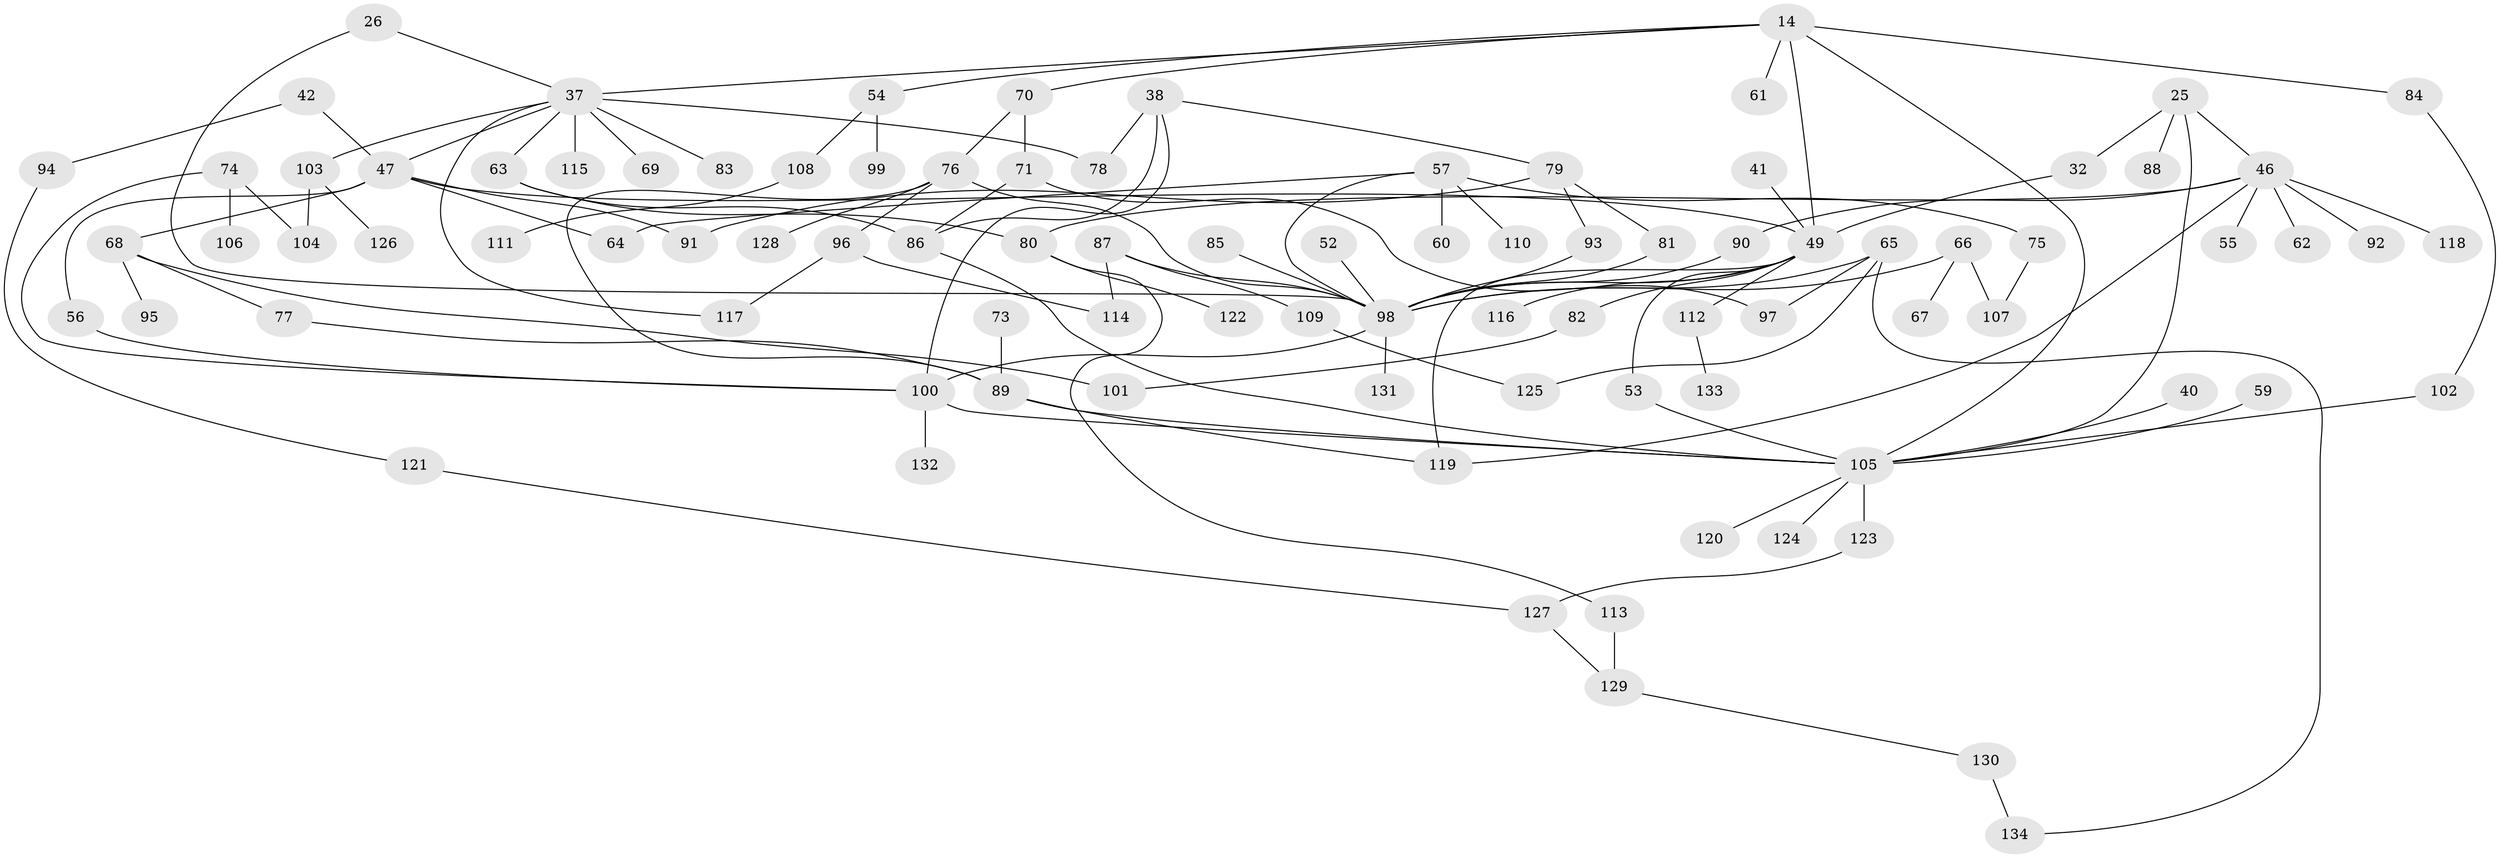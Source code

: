 // original degree distribution, {7: 0.022388059701492536, 6: 0.014925373134328358, 3: 0.19402985074626866, 5: 0.05970149253731343, 4: 0.1044776119402985, 8: 0.014925373134328358, 10: 0.007462686567164179, 2: 0.30597014925373134, 1: 0.27611940298507465}
// Generated by graph-tools (version 1.1) at 2025/45/03/04/25 21:45:59]
// undirected, 93 vertices, 124 edges
graph export_dot {
graph [start="1"]
  node [color=gray90,style=filled];
  14;
  25;
  26;
  32;
  37 [super="+12"];
  38;
  40;
  41;
  42 [super="+20"];
  46 [super="+36+27"];
  47 [super="+39+45+15"];
  49 [super="+1+2+28"];
  52;
  53;
  54 [super="+48"];
  55;
  56;
  57;
  59;
  60;
  61;
  62;
  63;
  64;
  65;
  66 [super="+51"];
  67;
  68 [super="+30"];
  69;
  70 [super="+22"];
  71;
  73;
  74;
  75;
  76 [super="+7"];
  77;
  78;
  79;
  80;
  81;
  82;
  83;
  84;
  85;
  86 [super="+31"];
  87;
  88;
  89 [super="+18"];
  90 [super="+34"];
  91;
  92;
  93 [super="+58"];
  94;
  95;
  96;
  97;
  98 [super="+35+24+43"];
  99;
  100 [super="+9"];
  101;
  102;
  103;
  104;
  105 [super="+19+17+23+44"];
  106;
  107;
  108;
  109;
  110;
  111;
  112 [super="+16"];
  113;
  114;
  115;
  116;
  117;
  118;
  119 [super="+72"];
  120;
  121;
  122;
  123 [super="+50"];
  124;
  125;
  126;
  127;
  128;
  129;
  130;
  131;
  132;
  133;
  134;
  14 -- 37 [weight=2];
  14 -- 61;
  14 -- 84;
  14 -- 49 [weight=2];
  14 -- 70;
  14 -- 105 [weight=2];
  14 -- 54;
  25 -- 32;
  25 -- 88;
  25 -- 105;
  25 -- 46;
  26 -- 37;
  26 -- 98;
  32 -- 49;
  37 -- 69;
  37 -- 83;
  37 -- 115;
  37 -- 103;
  37 -- 78;
  37 -- 117;
  37 -- 63;
  37 -- 47;
  38 -- 78;
  38 -- 79;
  38 -- 86 [weight=2];
  38 -- 100;
  40 -- 105;
  41 -- 49;
  42 -- 94;
  42 -- 47;
  46 -- 92;
  46 -- 80;
  46 -- 55;
  46 -- 119;
  46 -- 62;
  46 -- 118;
  46 -- 90;
  47 -- 91;
  47 -- 49 [weight=3];
  47 -- 64;
  47 -- 68;
  47 -- 56;
  49 -- 116;
  49 -- 82;
  49 -- 53;
  49 -- 119 [weight=2];
  49 -- 98 [weight=2];
  49 -- 112;
  52 -- 98;
  53 -- 105;
  54 -- 99;
  54 -- 108;
  56 -- 100;
  57 -- 60;
  57 -- 64;
  57 -- 75;
  57 -- 110;
  57 -- 98;
  59 -- 105;
  63 -- 80;
  63 -- 86;
  65 -- 125;
  65 -- 134;
  65 -- 97;
  65 -- 98;
  66 -- 67;
  66 -- 107;
  66 -- 98;
  68 -- 101;
  68 -- 77;
  68 -- 95;
  70 -- 71;
  70 -- 76;
  71 -- 97;
  71 -- 86;
  73 -- 89;
  74 -- 106;
  74 -- 104;
  74 -- 100;
  75 -- 107;
  76 -- 128;
  76 -- 96;
  76 -- 98;
  76 -- 89;
  77 -- 89;
  79 -- 81;
  79 -- 91;
  79 -- 93;
  80 -- 113;
  80 -- 122;
  81 -- 98;
  82 -- 101;
  84 -- 102;
  85 -- 98;
  86 -- 105 [weight=2];
  87 -- 109;
  87 -- 114;
  87 -- 98;
  89 -- 119;
  89 -- 105;
  90 -- 98;
  93 -- 98 [weight=2];
  94 -- 121;
  96 -- 114;
  96 -- 117;
  98 -- 131;
  98 -- 100;
  100 -- 105;
  100 -- 132;
  102 -- 105;
  103 -- 104;
  103 -- 126;
  105 -- 123 [weight=2];
  105 -- 124;
  105 -- 120;
  108 -- 111;
  109 -- 125;
  112 -- 133;
  113 -- 129;
  121 -- 127;
  123 -- 127;
  127 -- 129;
  129 -- 130;
  130 -- 134;
}
